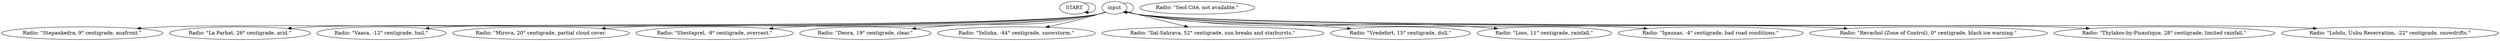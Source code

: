 # WHIRLING F2 / RADIO barks
# A radio tuned to an interisolar weather-station.
# ==================================================
digraph G {
	  0 [label="START"];
	  1 [label="input"];
	  2 [label="Radio: \"Stepankedra, 9° centigrade, anafront.\""];
	  3 [label="Radio: \"La Parbat, 26° centigrade, arid.\""];
	  4 [label="Radio: \"Vaasa, -12° centigrade, hail.\""];
	  5 [label="Radio: \"Mirova, 20° centigrade, partial cloud cover."];
	  6 [label="Radio: \"Shestaprel, -9° centigrade, overcast.\""];
	  7 [label="Radio: \"Deora, 19° centigrade, clear.\""];
	  8 [label="Radio: \"Yelinka, -44° centigrade, snowstorm.\""];
	  9 [label="Radio: \"Ilal-Sahrava, 52° centigrade, sun breaks and starbursts.\""];
	  10 [label="Radio: \"Seol Cité, not available.\""];
	  11 [label="Radio: \"Vredefort, 15° centigrade, dull.\""];
	  12 [label="Radio: \"Loos, 11° centigrade, rainfall.\""];
	  13 [label="Radio: \"Igaunas, -4° centigrade, bad road conditions.\""];
	  14 [label="Radio: \"Revachol (Zone of Control), 0° centigrade, black ice warning.\""];
	  15 [label="Radio: \"Thylakos-by-Pisantique, 28° centigrade, limited rainfall.\""];
	  16 [label="Radio: \"Lohdu, Uuhu Reservation, -22° centigrade, snowdrifts.\""];
	  0 -> 0
	  1 -> 1
	  1 -> 2
	  1 -> 3
	  1 -> 4
	  1 -> 5
	  1 -> 6
	  1 -> 7
	  1 -> 8
	  1 -> 9
	  1 -> 11
	  1 -> 12
	  1 -> 13
	  1 -> 14
	  1 -> 15
	  1 -> 16
}

